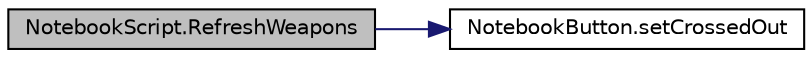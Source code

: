 digraph "NotebookScript.RefreshWeapons"
{
 // LATEX_PDF_SIZE
  edge [fontname="Helvetica",fontsize="10",labelfontname="Helvetica",labelfontsize="10"];
  node [fontname="Helvetica",fontsize="10",shape=record];
  rankdir="LR";
  Node1 [label="NotebookScript.RefreshWeapons",height=0.2,width=0.4,color="black", fillcolor="grey75", style="filled", fontcolor="black",tooltip=" "];
  Node1 -> Node2 [color="midnightblue",fontsize="10",style="solid"];
  Node2 [label="NotebookButton.setCrossedOut",height=0.2,width=0.4,color="black", fillcolor="white", style="filled",URL="$class_notebook_button.html#a3db612f7ac70f28eb24790f27a6f1c82",tooltip=" "];
}
